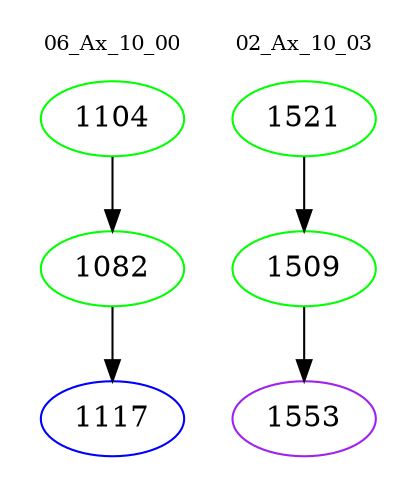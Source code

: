 digraph{
subgraph cluster_0 {
color = white
label = "06_Ax_10_00";
fontsize=10;
T0_1104 [label="1104", color="green"]
T0_1104 -> T0_1082 [color="black"]
T0_1082 [label="1082", color="green"]
T0_1082 -> T0_1117 [color="black"]
T0_1117 [label="1117", color="blue"]
}
subgraph cluster_1 {
color = white
label = "02_Ax_10_03";
fontsize=10;
T1_1521 [label="1521", color="green"]
T1_1521 -> T1_1509 [color="black"]
T1_1509 [label="1509", color="green"]
T1_1509 -> T1_1553 [color="black"]
T1_1553 [label="1553", color="purple"]
}
}
